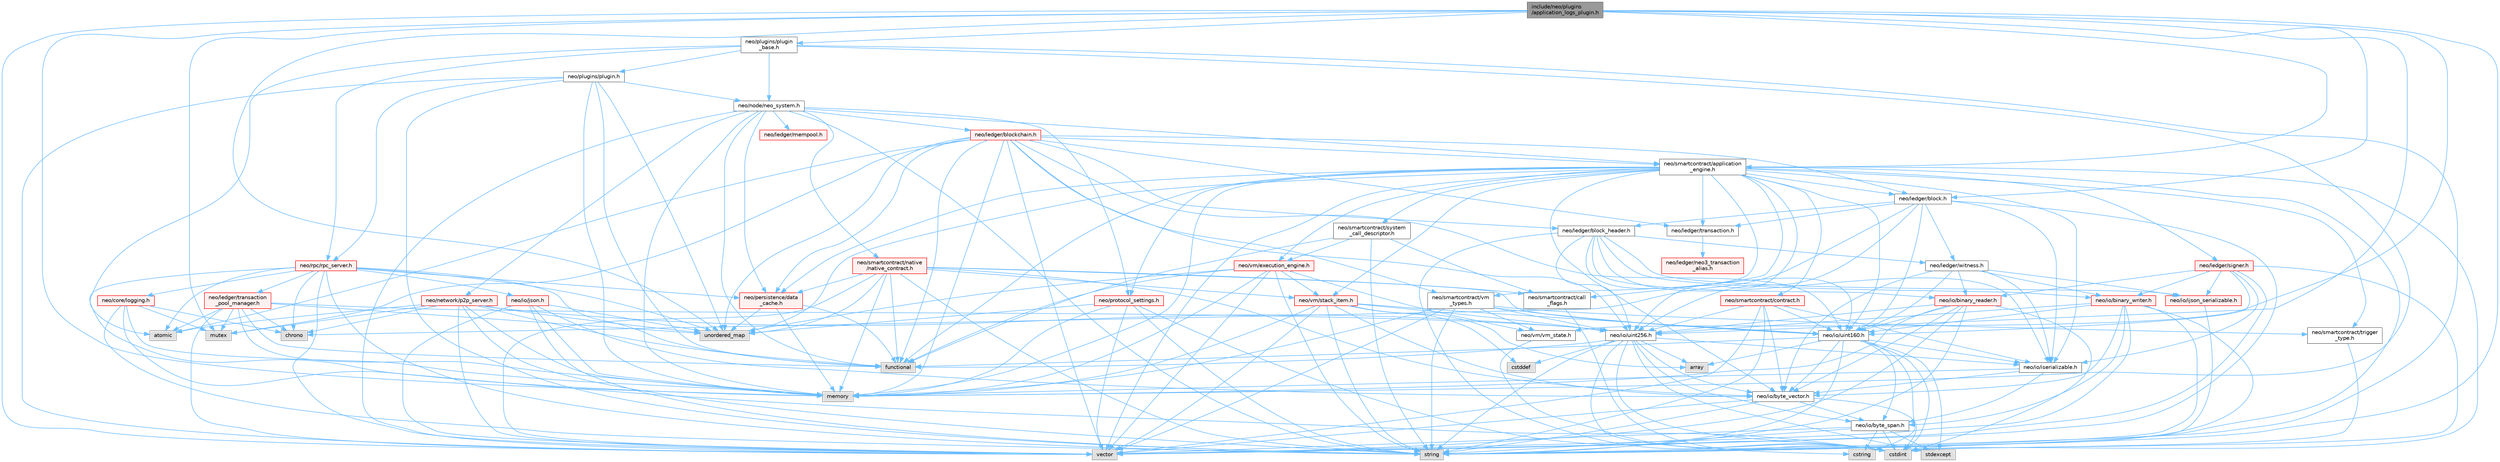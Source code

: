 digraph "include/neo/plugins/application_logs_plugin.h"
{
 // LATEX_PDF_SIZE
  bgcolor="transparent";
  edge [fontname=Helvetica,fontsize=10,labelfontname=Helvetica,labelfontsize=10];
  node [fontname=Helvetica,fontsize=10,shape=box,height=0.2,width=0.4];
  Node1 [id="Node000001",label="include/neo/plugins\l/application_logs_plugin.h",height=0.2,width=0.4,color="gray40", fillcolor="grey60", style="filled", fontcolor="black",tooltip=" "];
  Node1 -> Node2 [id="edge1_Node000001_Node000002",color="steelblue1",style="solid",tooltip=" "];
  Node2 [id="Node000002",label="neo/io/uint256.h",height=0.2,width=0.4,color="grey40", fillcolor="white", style="filled",URL="$uint256_8h.html",tooltip=" "];
  Node2 -> Node3 [id="edge2_Node000002_Node000003",color="steelblue1",style="solid",tooltip=" "];
  Node3 [id="Node000003",label="neo/io/byte_span.h",height=0.2,width=0.4,color="grey40", fillcolor="white", style="filled",URL="$io_2byte__span_8h.html",tooltip=" "];
  Node3 -> Node4 [id="edge3_Node000003_Node000004",color="steelblue1",style="solid",tooltip=" "];
  Node4 [id="Node000004",label="cstdint",height=0.2,width=0.4,color="grey60", fillcolor="#E0E0E0", style="filled",tooltip=" "];
  Node3 -> Node5 [id="edge4_Node000003_Node000005",color="steelblue1",style="solid",tooltip=" "];
  Node5 [id="Node000005",label="cstring",height=0.2,width=0.4,color="grey60", fillcolor="#E0E0E0", style="filled",tooltip=" "];
  Node3 -> Node6 [id="edge5_Node000003_Node000006",color="steelblue1",style="solid",tooltip=" "];
  Node6 [id="Node000006",label="stdexcept",height=0.2,width=0.4,color="grey60", fillcolor="#E0E0E0", style="filled",tooltip=" "];
  Node3 -> Node7 [id="edge6_Node000003_Node000007",color="steelblue1",style="solid",tooltip=" "];
  Node7 [id="Node000007",label="string",height=0.2,width=0.4,color="grey60", fillcolor="#E0E0E0", style="filled",tooltip=" "];
  Node3 -> Node8 [id="edge7_Node000003_Node000008",color="steelblue1",style="solid",tooltip=" "];
  Node8 [id="Node000008",label="vector",height=0.2,width=0.4,color="grey60", fillcolor="#E0E0E0", style="filled",tooltip=" "];
  Node2 -> Node9 [id="edge8_Node000002_Node000009",color="steelblue1",style="solid",tooltip=" "];
  Node9 [id="Node000009",label="neo/io/byte_vector.h",height=0.2,width=0.4,color="grey40", fillcolor="white", style="filled",URL="$io_2byte__vector_8h.html",tooltip=" "];
  Node9 -> Node3 [id="edge9_Node000009_Node000003",color="steelblue1",style="solid",tooltip=" "];
  Node9 -> Node4 [id="edge10_Node000009_Node000004",color="steelblue1",style="solid",tooltip=" "];
  Node9 -> Node7 [id="edge11_Node000009_Node000007",color="steelblue1",style="solid",tooltip=" "];
  Node9 -> Node8 [id="edge12_Node000009_Node000008",color="steelblue1",style="solid",tooltip=" "];
  Node2 -> Node10 [id="edge13_Node000002_Node000010",color="steelblue1",style="solid",tooltip=" "];
  Node10 [id="Node000010",label="neo/io/iserializable.h",height=0.2,width=0.4,color="grey40", fillcolor="white", style="filled",URL="$iserializable_8h.html",tooltip=" "];
  Node10 -> Node3 [id="edge14_Node000010_Node000003",color="steelblue1",style="solid",tooltip=" "];
  Node10 -> Node9 [id="edge15_Node000010_Node000009",color="steelblue1",style="solid",tooltip=" "];
  Node10 -> Node11 [id="edge16_Node000010_Node000011",color="steelblue1",style="solid",tooltip=" "];
  Node11 [id="Node000011",label="memory",height=0.2,width=0.4,color="grey60", fillcolor="#E0E0E0", style="filled",tooltip=" "];
  Node2 -> Node12 [id="edge17_Node000002_Node000012",color="steelblue1",style="solid",tooltip=" "];
  Node12 [id="Node000012",label="array",height=0.2,width=0.4,color="grey60", fillcolor="#E0E0E0", style="filled",tooltip=" "];
  Node2 -> Node13 [id="edge18_Node000002_Node000013",color="steelblue1",style="solid",tooltip=" "];
  Node13 [id="Node000013",label="cstddef",height=0.2,width=0.4,color="grey60", fillcolor="#E0E0E0", style="filled",tooltip=" "];
  Node2 -> Node4 [id="edge19_Node000002_Node000004",color="steelblue1",style="solid",tooltip=" "];
  Node2 -> Node5 [id="edge20_Node000002_Node000005",color="steelblue1",style="solid",tooltip=" "];
  Node2 -> Node14 [id="edge21_Node000002_Node000014",color="steelblue1",style="solid",tooltip=" "];
  Node14 [id="Node000014",label="functional",height=0.2,width=0.4,color="grey60", fillcolor="#E0E0E0", style="filled",tooltip=" "];
  Node2 -> Node6 [id="edge22_Node000002_Node000006",color="steelblue1",style="solid",tooltip=" "];
  Node2 -> Node7 [id="edge23_Node000002_Node000007",color="steelblue1",style="solid",tooltip=" "];
  Node1 -> Node15 [id="edge24_Node000001_Node000015",color="steelblue1",style="solid",tooltip=" "];
  Node15 [id="Node000015",label="neo/ledger/block.h",height=0.2,width=0.4,color="grey40", fillcolor="white", style="filled",URL="$ledger_2block_8h.html",tooltip=" "];
  Node15 -> Node10 [id="edge25_Node000015_Node000010",color="steelblue1",style="solid",tooltip=" "];
  Node15 -> Node16 [id="edge26_Node000015_Node000016",color="steelblue1",style="solid",tooltip=" "];
  Node16 [id="Node000016",label="neo/io/uint160.h",height=0.2,width=0.4,color="grey40", fillcolor="white", style="filled",URL="$uint160_8h.html",tooltip=" "];
  Node16 -> Node3 [id="edge27_Node000016_Node000003",color="steelblue1",style="solid",tooltip=" "];
  Node16 -> Node9 [id="edge28_Node000016_Node000009",color="steelblue1",style="solid",tooltip=" "];
  Node16 -> Node10 [id="edge29_Node000016_Node000010",color="steelblue1",style="solid",tooltip=" "];
  Node16 -> Node12 [id="edge30_Node000016_Node000012",color="steelblue1",style="solid",tooltip=" "];
  Node16 -> Node4 [id="edge31_Node000016_Node000004",color="steelblue1",style="solid",tooltip=" "];
  Node16 -> Node5 [id="edge32_Node000016_Node000005",color="steelblue1",style="solid",tooltip=" "];
  Node16 -> Node14 [id="edge33_Node000016_Node000014",color="steelblue1",style="solid",tooltip=" "];
  Node16 -> Node6 [id="edge34_Node000016_Node000006",color="steelblue1",style="solid",tooltip=" "];
  Node16 -> Node7 [id="edge35_Node000016_Node000007",color="steelblue1",style="solid",tooltip=" "];
  Node15 -> Node2 [id="edge36_Node000015_Node000002",color="steelblue1",style="solid",tooltip=" "];
  Node15 -> Node17 [id="edge37_Node000015_Node000017",color="steelblue1",style="solid",tooltip=" "];
  Node17 [id="Node000017",label="neo/ledger/block_header.h",height=0.2,width=0.4,color="grey40", fillcolor="white", style="filled",URL="$block__header_8h.html",tooltip=" "];
  Node17 -> Node18 [id="edge38_Node000017_Node000018",color="steelblue1",style="solid",tooltip=" "];
  Node18 [id="Node000018",label="neo/io/binary_reader.h",height=0.2,width=0.4,color="red", fillcolor="#FFF0F0", style="filled",URL="$binary__reader_8h.html",tooltip=" "];
  Node18 -> Node9 [id="edge39_Node000018_Node000009",color="steelblue1",style="solid",tooltip=" "];
  Node18 -> Node16 [id="edge40_Node000018_Node000016",color="steelblue1",style="solid",tooltip=" "];
  Node18 -> Node2 [id="edge41_Node000018_Node000002",color="steelblue1",style="solid",tooltip=" "];
  Node18 -> Node4 [id="edge42_Node000018_Node000004",color="steelblue1",style="solid",tooltip=" "];
  Node18 -> Node11 [id="edge43_Node000018_Node000011",color="steelblue1",style="solid",tooltip=" "];
  Node18 -> Node7 [id="edge44_Node000018_Node000007",color="steelblue1",style="solid",tooltip=" "];
  Node18 -> Node8 [id="edge45_Node000018_Node000008",color="steelblue1",style="solid",tooltip=" "];
  Node17 -> Node23 [id="edge46_Node000017_Node000023",color="steelblue1",style="solid",tooltip=" "];
  Node23 [id="Node000023",label="neo/io/binary_writer.h",height=0.2,width=0.4,color="red", fillcolor="#FFF0F0", style="filled",URL="$binary__writer_8h.html",tooltip=" "];
  Node23 -> Node3 [id="edge47_Node000023_Node000003",color="steelblue1",style="solid",tooltip=" "];
  Node23 -> Node9 [id="edge48_Node000023_Node000009",color="steelblue1",style="solid",tooltip=" "];
  Node23 -> Node16 [id="edge49_Node000023_Node000016",color="steelblue1",style="solid",tooltip=" "];
  Node23 -> Node2 [id="edge50_Node000023_Node000002",color="steelblue1",style="solid",tooltip=" "];
  Node23 -> Node4 [id="edge51_Node000023_Node000004",color="steelblue1",style="solid",tooltip=" "];
  Node23 -> Node7 [id="edge52_Node000023_Node000007",color="steelblue1",style="solid",tooltip=" "];
  Node23 -> Node8 [id="edge53_Node000023_Node000008",color="steelblue1",style="solid",tooltip=" "];
  Node17 -> Node25 [id="edge54_Node000017_Node000025",color="steelblue1",style="solid",tooltip=" "];
  Node25 [id="Node000025",label="neo/io/ijson_serializable.h",height=0.2,width=0.4,color="red", fillcolor="#FFF0F0", style="filled",URL="$ijson__serializable_8h.html",tooltip=" "];
  Node25 -> Node7 [id="edge55_Node000025_Node000007",color="steelblue1",style="solid",tooltip=" "];
  Node17 -> Node10 [id="edge56_Node000017_Node000010",color="steelblue1",style="solid",tooltip=" "];
  Node17 -> Node16 [id="edge57_Node000017_Node000016",color="steelblue1",style="solid",tooltip=" "];
  Node17 -> Node2 [id="edge58_Node000017_Node000002",color="steelblue1",style="solid",tooltip=" "];
  Node17 -> Node49 [id="edge59_Node000017_Node000049",color="steelblue1",style="solid",tooltip=" "];
  Node49 [id="Node000049",label="neo/ledger/witness.h",height=0.2,width=0.4,color="grey40", fillcolor="white", style="filled",URL="$ledger_2witness_8h.html",tooltip=" "];
  Node49 -> Node18 [id="edge60_Node000049_Node000018",color="steelblue1",style="solid",tooltip=" "];
  Node49 -> Node23 [id="edge61_Node000049_Node000023",color="steelblue1",style="solid",tooltip=" "];
  Node49 -> Node9 [id="edge62_Node000049_Node000009",color="steelblue1",style="solid",tooltip=" "];
  Node49 -> Node25 [id="edge63_Node000049_Node000025",color="steelblue1",style="solid",tooltip=" "];
  Node49 -> Node10 [id="edge64_Node000049_Node000010",color="steelblue1",style="solid",tooltip=" "];
  Node49 -> Node16 [id="edge65_Node000049_Node000016",color="steelblue1",style="solid",tooltip=" "];
  Node17 -> Node4 [id="edge66_Node000017_Node000004",color="steelblue1",style="solid",tooltip=" "];
  Node15 -> Node50 [id="edge67_Node000015_Node000050",color="steelblue1",style="solid",tooltip=" "];
  Node50 [id="Node000050",label="neo/ledger/transaction.h",height=0.2,width=0.4,color="grey40", fillcolor="white", style="filled",URL="$ledger_2transaction_8h.html",tooltip=" "];
  Node50 -> Node51 [id="edge68_Node000050_Node000051",color="steelblue1",style="solid",tooltip=" "];
  Node51 [id="Node000051",label="neo/ledger/neo3_transaction\l_alias.h",height=0.2,width=0.4,color="red", fillcolor="#FFF0F0", style="filled",URL="$neo3__transaction__alias_8h.html",tooltip=" "];
  Node15 -> Node49 [id="edge69_Node000015_Node000049",color="steelblue1",style="solid",tooltip=" "];
  Node15 -> Node65 [id="edge70_Node000015_Node000065",color="steelblue1",style="solid",tooltip=" "];
  Node65 [id="Node000065",label="chrono",height=0.2,width=0.4,color="grey60", fillcolor="#E0E0E0", style="filled",tooltip=" "];
  Node15 -> Node8 [id="edge71_Node000015_Node000008",color="steelblue1",style="solid",tooltip=" "];
  Node1 -> Node66 [id="edge72_Node000001_Node000066",color="steelblue1",style="solid",tooltip=" "];
  Node66 [id="Node000066",label="neo/plugins/plugin\l_base.h",height=0.2,width=0.4,color="grey40", fillcolor="white", style="filled",URL="$plugin__base_8h.html",tooltip=" "];
  Node66 -> Node67 [id="edge73_Node000066_Node000067",color="steelblue1",style="solid",tooltip=" "];
  Node67 [id="Node000067",label="neo/node/neo_system.h",height=0.2,width=0.4,color="grey40", fillcolor="white", style="filled",URL="$node_2neo__system_8h.html",tooltip=" "];
  Node67 -> Node68 [id="edge74_Node000067_Node000068",color="steelblue1",style="solid",tooltip=" "];
  Node68 [id="Node000068",label="neo/ledger/blockchain.h",height=0.2,width=0.4,color="red", fillcolor="#FFF0F0", style="filled",URL="$blockchain_8h.html",tooltip=" "];
  Node68 -> Node15 [id="edge75_Node000068_Node000015",color="steelblue1",style="solid",tooltip=" "];
  Node68 -> Node17 [id="edge76_Node000068_Node000017",color="steelblue1",style="solid",tooltip=" "];
  Node68 -> Node50 [id="edge77_Node000068_Node000050",color="steelblue1",style="solid",tooltip=" "];
  Node68 -> Node16 [id="edge78_Node000068_Node000016",color="steelblue1",style="solid",tooltip=" "];
  Node68 -> Node2 [id="edge79_Node000068_Node000002",color="steelblue1",style="solid",tooltip=" "];
  Node68 -> Node73 [id="edge80_Node000068_Node000073",color="steelblue1",style="solid",tooltip=" "];
  Node73 [id="Node000073",label="neo/persistence/data\l_cache.h",height=0.2,width=0.4,color="red", fillcolor="#FFF0F0", style="filled",URL="$data__cache_8h.html",tooltip=" "];
  Node73 -> Node14 [id="edge81_Node000073_Node000014",color="steelblue1",style="solid",tooltip=" "];
  Node73 -> Node11 [id="edge82_Node000073_Node000011",color="steelblue1",style="solid",tooltip=" "];
  Node73 -> Node36 [id="edge83_Node000073_Node000036",color="steelblue1",style="solid",tooltip=" "];
  Node36 [id="Node000036",label="unordered_map",height=0.2,width=0.4,color="grey60", fillcolor="#E0E0E0", style="filled",tooltip=" "];
  Node68 -> Node90 [id="edge84_Node000068_Node000090",color="steelblue1",style="solid",tooltip=" "];
  Node90 [id="Node000090",label="neo/smartcontract/application\l_engine.h",height=0.2,width=0.4,color="grey40", fillcolor="white", style="filled",URL="$application__engine_8h.html",tooltip=" "];
  Node90 -> Node9 [id="edge85_Node000090_Node000009",color="steelblue1",style="solid",tooltip=" "];
  Node90 -> Node10 [id="edge86_Node000090_Node000010",color="steelblue1",style="solid",tooltip=" "];
  Node90 -> Node16 [id="edge87_Node000090_Node000016",color="steelblue1",style="solid",tooltip=" "];
  Node90 -> Node2 [id="edge88_Node000090_Node000002",color="steelblue1",style="solid",tooltip=" "];
  Node90 -> Node15 [id="edge89_Node000090_Node000015",color="steelblue1",style="solid",tooltip=" "];
  Node90 -> Node54 [id="edge90_Node000090_Node000054",color="steelblue1",style="solid",tooltip=" "];
  Node54 [id="Node000054",label="neo/ledger/signer.h",height=0.2,width=0.4,color="red", fillcolor="#FFF0F0", style="filled",URL="$signer_8h.html",tooltip=" "];
  Node54 -> Node18 [id="edge91_Node000054_Node000018",color="steelblue1",style="solid",tooltip=" "];
  Node54 -> Node23 [id="edge92_Node000054_Node000023",color="steelblue1",style="solid",tooltip=" "];
  Node54 -> Node25 [id="edge93_Node000054_Node000025",color="steelblue1",style="solid",tooltip=" "];
  Node54 -> Node10 [id="edge94_Node000054_Node000010",color="steelblue1",style="solid",tooltip=" "];
  Node54 -> Node16 [id="edge95_Node000054_Node000016",color="steelblue1",style="solid",tooltip=" "];
  Node54 -> Node4 [id="edge96_Node000054_Node000004",color="steelblue1",style="solid",tooltip=" "];
  Node54 -> Node8 [id="edge97_Node000054_Node000008",color="steelblue1",style="solid",tooltip=" "];
  Node90 -> Node50 [id="edge98_Node000090_Node000050",color="steelblue1",style="solid",tooltip=" "];
  Node90 -> Node73 [id="edge99_Node000090_Node000073",color="steelblue1",style="solid",tooltip=" "];
  Node90 -> Node91 [id="edge100_Node000090_Node000091",color="steelblue1",style="solid",tooltip=" "];
  Node91 [id="Node000091",label="neo/protocol_settings.h",height=0.2,width=0.4,color="red", fillcolor="#FFF0F0", style="filled",URL="$protocol__settings_8h.html",tooltip=" "];
  Node91 -> Node4 [id="edge101_Node000091_Node000004",color="steelblue1",style="solid",tooltip=" "];
  Node91 -> Node11 [id="edge102_Node000091_Node000011",color="steelblue1",style="solid",tooltip=" "];
  Node91 -> Node7 [id="edge103_Node000091_Node000007",color="steelblue1",style="solid",tooltip=" "];
  Node91 -> Node36 [id="edge104_Node000091_Node000036",color="steelblue1",style="solid",tooltip=" "];
  Node91 -> Node8 [id="edge105_Node000091_Node000008",color="steelblue1",style="solid",tooltip=" "];
  Node90 -> Node93 [id="edge106_Node000090_Node000093",color="steelblue1",style="solid",tooltip=" "];
  Node93 [id="Node000093",label="neo/smartcontract/call\l_flags.h",height=0.2,width=0.4,color="grey40", fillcolor="white", style="filled",URL="$call__flags_8h.html",tooltip=" "];
  Node93 -> Node4 [id="edge107_Node000093_Node000004",color="steelblue1",style="solid",tooltip=" "];
  Node90 -> Node94 [id="edge108_Node000090_Node000094",color="steelblue1",style="solid",tooltip=" "];
  Node94 [id="Node000094",label="neo/smartcontract/contract.h",height=0.2,width=0.4,color="red", fillcolor="#FFF0F0", style="filled",URL="$contract_8h.html",tooltip=" "];
  Node94 -> Node9 [id="edge109_Node000094_Node000009",color="steelblue1",style="solid",tooltip=" "];
  Node94 -> Node10 [id="edge110_Node000094_Node000010",color="steelblue1",style="solid",tooltip=" "];
  Node94 -> Node16 [id="edge111_Node000094_Node000016",color="steelblue1",style="solid",tooltip=" "];
  Node94 -> Node2 [id="edge112_Node000094_Node000002",color="steelblue1",style="solid",tooltip=" "];
  Node94 -> Node7 [id="edge113_Node000094_Node000007",color="steelblue1",style="solid",tooltip=" "];
  Node94 -> Node8 [id="edge114_Node000094_Node000008",color="steelblue1",style="solid",tooltip=" "];
  Node90 -> Node95 [id="edge115_Node000090_Node000095",color="steelblue1",style="solid",tooltip=" "];
  Node95 [id="Node000095",label="neo/smartcontract/system\l_call_descriptor.h",height=0.2,width=0.4,color="grey40", fillcolor="white", style="filled",URL="$system__call__descriptor_8h.html",tooltip=" "];
  Node95 -> Node93 [id="edge116_Node000095_Node000093",color="steelblue1",style="solid",tooltip=" "];
  Node95 -> Node96 [id="edge117_Node000095_Node000096",color="steelblue1",style="solid",tooltip=" "];
  Node96 [id="Node000096",label="neo/vm/execution_engine.h",height=0.2,width=0.4,color="red", fillcolor="#FFF0F0", style="filled",URL="$execution__engine_8h.html",tooltip=" "];
  Node96 -> Node76 [id="edge118_Node000096_Node000076",color="steelblue1",style="solid",tooltip=" "];
  Node76 [id="Node000076",label="neo/vm/stack_item.h",height=0.2,width=0.4,color="red", fillcolor="#FFF0F0", style="filled",URL="$stack__item_8h.html",tooltip=" "];
  Node76 -> Node9 [id="edge119_Node000076_Node000009",color="steelblue1",style="solid",tooltip=" "];
  Node76 -> Node16 [id="edge120_Node000076_Node000016",color="steelblue1",style="solid",tooltip=" "];
  Node76 -> Node2 [id="edge121_Node000076_Node000002",color="steelblue1",style="solid",tooltip=" "];
  Node76 -> Node12 [id="edge122_Node000076_Node000012",color="steelblue1",style="solid",tooltip=" "];
  Node76 -> Node13 [id="edge123_Node000076_Node000013",color="steelblue1",style="solid",tooltip=" "];
  Node76 -> Node11 [id="edge124_Node000076_Node000011",color="steelblue1",style="solid",tooltip=" "];
  Node76 -> Node7 [id="edge125_Node000076_Node000007",color="steelblue1",style="solid",tooltip=" "];
  Node76 -> Node8 [id="edge126_Node000076_Node000008",color="steelblue1",style="solid",tooltip=" "];
  Node96 -> Node109 [id="edge127_Node000096_Node000109",color="steelblue1",style="solid",tooltip=" "];
  Node109 [id="Node000109",label="neo/vm/vm_state.h",height=0.2,width=0.4,color="grey40", fillcolor="white", style="filled",URL="$vm__state_8h.html",tooltip=" "];
  Node109 -> Node4 [id="edge128_Node000109_Node000004",color="steelblue1",style="solid",tooltip=" "];
  Node96 -> Node14 [id="edge129_Node000096_Node000014",color="steelblue1",style="solid",tooltip=" "];
  Node96 -> Node11 [id="edge130_Node000096_Node000011",color="steelblue1",style="solid",tooltip=" "];
  Node96 -> Node7 [id="edge131_Node000096_Node000007",color="steelblue1",style="solid",tooltip=" "];
  Node96 -> Node36 [id="edge132_Node000096_Node000036",color="steelblue1",style="solid",tooltip=" "];
  Node96 -> Node8 [id="edge133_Node000096_Node000008",color="steelblue1",style="solid",tooltip=" "];
  Node95 -> Node14 [id="edge134_Node000095_Node000014",color="steelblue1",style="solid",tooltip=" "];
  Node95 -> Node7 [id="edge135_Node000095_Node000007",color="steelblue1",style="solid",tooltip=" "];
  Node90 -> Node110 [id="edge136_Node000090_Node000110",color="steelblue1",style="solid",tooltip=" "];
  Node110 [id="Node000110",label="neo/smartcontract/trigger\l_type.h",height=0.2,width=0.4,color="grey40", fillcolor="white", style="filled",URL="$trigger__type_8h.html",tooltip=" "];
  Node110 -> Node4 [id="edge137_Node000110_Node000004",color="steelblue1",style="solid",tooltip=" "];
  Node90 -> Node111 [id="edge138_Node000090_Node000111",color="steelblue1",style="solid",tooltip=" "];
  Node111 [id="Node000111",label="neo/smartcontract/vm\l_types.h",height=0.2,width=0.4,color="grey40", fillcolor="white", style="filled",URL="$vm__types_8h.html",tooltip=" "];
  Node111 -> Node16 [id="edge139_Node000111_Node000016",color="steelblue1",style="solid",tooltip=" "];
  Node111 -> Node2 [id="edge140_Node000111_Node000002",color="steelblue1",style="solid",tooltip=" "];
  Node111 -> Node110 [id="edge141_Node000111_Node000110",color="steelblue1",style="solid",tooltip=" "];
  Node111 -> Node109 [id="edge142_Node000111_Node000109",color="steelblue1",style="solid",tooltip=" "];
  Node111 -> Node11 [id="edge143_Node000111_Node000011",color="steelblue1",style="solid",tooltip=" "];
  Node111 -> Node7 [id="edge144_Node000111_Node000007",color="steelblue1",style="solid",tooltip=" "];
  Node111 -> Node8 [id="edge145_Node000111_Node000008",color="steelblue1",style="solid",tooltip=" "];
  Node90 -> Node96 [id="edge146_Node000090_Node000096",color="steelblue1",style="solid",tooltip=" "];
  Node90 -> Node76 [id="edge147_Node000090_Node000076",color="steelblue1",style="solid",tooltip=" "];
  Node90 -> Node4 [id="edge148_Node000090_Node000004",color="steelblue1",style="solid",tooltip=" "];
  Node90 -> Node14 [id="edge149_Node000090_Node000014",color="steelblue1",style="solid",tooltip=" "];
  Node90 -> Node11 [id="edge150_Node000090_Node000011",color="steelblue1",style="solid",tooltip=" "];
  Node90 -> Node7 [id="edge151_Node000090_Node000007",color="steelblue1",style="solid",tooltip=" "];
  Node90 -> Node36 [id="edge152_Node000090_Node000036",color="steelblue1",style="solid",tooltip=" "];
  Node90 -> Node8 [id="edge153_Node000090_Node000008",color="steelblue1",style="solid",tooltip=" "];
  Node68 -> Node111 [id="edge154_Node000068_Node000111",color="steelblue1",style="solid",tooltip=" "];
  Node68 -> Node112 [id="edge155_Node000068_Node000112",color="steelblue1",style="solid",tooltip=" "];
  Node112 [id="Node000112",label="atomic",height=0.2,width=0.4,color="grey60", fillcolor="#E0E0E0", style="filled",tooltip=" "];
  Node68 -> Node14 [id="edge156_Node000068_Node000014",color="steelblue1",style="solid",tooltip=" "];
  Node68 -> Node11 [id="edge157_Node000068_Node000011",color="steelblue1",style="solid",tooltip=" "];
  Node68 -> Node70 [id="edge158_Node000068_Node000070",color="steelblue1",style="solid",tooltip=" "];
  Node70 [id="Node000070",label="mutex",height=0.2,width=0.4,color="grey60", fillcolor="#E0E0E0", style="filled",tooltip=" "];
  Node68 -> Node36 [id="edge159_Node000068_Node000036",color="steelblue1",style="solid",tooltip=" "];
  Node68 -> Node8 [id="edge160_Node000068_Node000008",color="steelblue1",style="solid",tooltip=" "];
  Node67 -> Node116 [id="edge161_Node000067_Node000116",color="steelblue1",style="solid",tooltip=" "];
  Node116 [id="Node000116",label="neo/ledger/mempool.h",height=0.2,width=0.4,color="red", fillcolor="#FFF0F0", style="filled",URL="$mempool_8h.html",tooltip=" "];
  Node67 -> Node120 [id="edge162_Node000067_Node000120",color="steelblue1",style="solid",tooltip=" "];
  Node120 [id="Node000120",label="neo/network/p2p_server.h",height=0.2,width=0.4,color="red", fillcolor="#FFF0F0", style="filled",URL="$p2p__server_8h.html",tooltip=" "];
  Node120 -> Node2 [id="edge163_Node000120_Node000002",color="steelblue1",style="solid",tooltip=" "];
  Node120 -> Node112 [id="edge164_Node000120_Node000112",color="steelblue1",style="solid",tooltip=" "];
  Node120 -> Node65 [id="edge165_Node000120_Node000065",color="steelblue1",style="solid",tooltip=" "];
  Node120 -> Node14 [id="edge166_Node000120_Node000014",color="steelblue1",style="solid",tooltip=" "];
  Node120 -> Node11 [id="edge167_Node000120_Node000011",color="steelblue1",style="solid",tooltip=" "];
  Node120 -> Node70 [id="edge168_Node000120_Node000070",color="steelblue1",style="solid",tooltip=" "];
  Node120 -> Node7 [id="edge169_Node000120_Node000007",color="steelblue1",style="solid",tooltip=" "];
  Node120 -> Node36 [id="edge170_Node000120_Node000036",color="steelblue1",style="solid",tooltip=" "];
  Node120 -> Node8 [id="edge171_Node000120_Node000008",color="steelblue1",style="solid",tooltip=" "];
  Node67 -> Node73 [id="edge172_Node000067_Node000073",color="steelblue1",style="solid",tooltip=" "];
  Node67 -> Node91 [id="edge173_Node000067_Node000091",color="steelblue1",style="solid",tooltip=" "];
  Node67 -> Node90 [id="edge174_Node000067_Node000090",color="steelblue1",style="solid",tooltip=" "];
  Node67 -> Node139 [id="edge175_Node000067_Node000139",color="steelblue1",style="solid",tooltip=" "];
  Node139 [id="Node000139",label="neo/smartcontract/native\l/native_contract.h",height=0.2,width=0.4,color="red", fillcolor="#FFF0F0", style="filled",URL="$native_2native__contract_8h.html",tooltip=" "];
  Node139 -> Node9 [id="edge176_Node000139_Node000009",color="steelblue1",style="solid",tooltip=" "];
  Node139 -> Node16 [id="edge177_Node000139_Node000016",color="steelblue1",style="solid",tooltip=" "];
  Node139 -> Node73 [id="edge178_Node000139_Node000073",color="steelblue1",style="solid",tooltip=" "];
  Node139 -> Node93 [id="edge179_Node000139_Node000093",color="steelblue1",style="solid",tooltip=" "];
  Node139 -> Node76 [id="edge180_Node000139_Node000076",color="steelblue1",style="solid",tooltip=" "];
  Node139 -> Node14 [id="edge181_Node000139_Node000014",color="steelblue1",style="solid",tooltip=" "];
  Node139 -> Node11 [id="edge182_Node000139_Node000011",color="steelblue1",style="solid",tooltip=" "];
  Node139 -> Node7 [id="edge183_Node000139_Node000007",color="steelblue1",style="solid",tooltip=" "];
  Node139 -> Node36 [id="edge184_Node000139_Node000036",color="steelblue1",style="solid",tooltip=" "];
  Node139 -> Node8 [id="edge185_Node000139_Node000008",color="steelblue1",style="solid",tooltip=" "];
  Node67 -> Node14 [id="edge186_Node000067_Node000014",color="steelblue1",style="solid",tooltip=" "];
  Node67 -> Node11 [id="edge187_Node000067_Node000011",color="steelblue1",style="solid",tooltip=" "];
  Node67 -> Node7 [id="edge188_Node000067_Node000007",color="steelblue1",style="solid",tooltip=" "];
  Node67 -> Node8 [id="edge189_Node000067_Node000008",color="steelblue1",style="solid",tooltip=" "];
  Node66 -> Node140 [id="edge190_Node000066_Node000140",color="steelblue1",style="solid",tooltip=" "];
  Node140 [id="Node000140",label="neo/plugins/plugin.h",height=0.2,width=0.4,color="grey40", fillcolor="white", style="filled",URL="$plugins_2plugin_8h.html",tooltip=" "];
  Node140 -> Node67 [id="edge191_Node000140_Node000067",color="steelblue1",style="solid",tooltip=" "];
  Node140 -> Node141 [id="edge192_Node000140_Node000141",color="steelblue1",style="solid",tooltip=" "];
  Node141 [id="Node000141",label="neo/rpc/rpc_server.h",height=0.2,width=0.4,color="red", fillcolor="#FFF0F0", style="filled",URL="$rpc__server_8h.html",tooltip=" "];
  Node141 -> Node142 [id="edge193_Node000141_Node000142",color="steelblue1",style="solid",tooltip=" "];
  Node142 [id="Node000142",label="neo/core/logging.h",height=0.2,width=0.4,color="red", fillcolor="#FFF0F0", style="filled",URL="$core_2logging_8h.html",tooltip=" "];
  Node142 -> Node65 [id="edge194_Node000142_Node000065",color="steelblue1",style="solid",tooltip=" "];
  Node142 -> Node4 [id="edge195_Node000142_Node000004",color="steelblue1",style="solid",tooltip=" "];
  Node142 -> Node11 [id="edge196_Node000142_Node000011",color="steelblue1",style="solid",tooltip=" "];
  Node142 -> Node7 [id="edge197_Node000142_Node000007",color="steelblue1",style="solid",tooltip=" "];
  Node142 -> Node70 [id="edge198_Node000142_Node000070",color="steelblue1",style="solid",tooltip=" "];
  Node141 -> Node144 [id="edge199_Node000141_Node000144",color="steelblue1",style="solid",tooltip=" "];
  Node144 [id="Node000144",label="neo/io/json.h",height=0.2,width=0.4,color="red", fillcolor="#FFF0F0", style="filled",URL="$io_2json_8h.html",tooltip=" "];
  Node144 -> Node9 [id="edge200_Node000144_Node000009",color="steelblue1",style="solid",tooltip=" "];
  Node144 -> Node11 [id="edge201_Node000144_Node000011",color="steelblue1",style="solid",tooltip=" "];
  Node144 -> Node7 [id="edge202_Node000144_Node000007",color="steelblue1",style="solid",tooltip=" "];
  Node144 -> Node36 [id="edge203_Node000144_Node000036",color="steelblue1",style="solid",tooltip=" "];
  Node144 -> Node8 [id="edge204_Node000144_Node000008",color="steelblue1",style="solid",tooltip=" "];
  Node141 -> Node145 [id="edge205_Node000141_Node000145",color="steelblue1",style="solid",tooltip=" "];
  Node145 [id="Node000145",label="neo/ledger/transaction\l_pool_manager.h",height=0.2,width=0.4,color="red", fillcolor="#FFF0F0", style="filled",URL="$transaction__pool__manager_8h.html",tooltip=" "];
  Node145 -> Node2 [id="edge206_Node000145_Node000002",color="steelblue1",style="solid",tooltip=" "];
  Node145 -> Node112 [id="edge207_Node000145_Node000112",color="steelblue1",style="solid",tooltip=" "];
  Node145 -> Node65 [id="edge208_Node000145_Node000065",color="steelblue1",style="solid",tooltip=" "];
  Node145 -> Node14 [id="edge209_Node000145_Node000014",color="steelblue1",style="solid",tooltip=" "];
  Node145 -> Node11 [id="edge210_Node000145_Node000011",color="steelblue1",style="solid",tooltip=" "];
  Node145 -> Node70 [id="edge211_Node000145_Node000070",color="steelblue1",style="solid",tooltip=" "];
  Node145 -> Node36 [id="edge212_Node000145_Node000036",color="steelblue1",style="solid",tooltip=" "];
  Node145 -> Node8 [id="edge213_Node000145_Node000008",color="steelblue1",style="solid",tooltip=" "];
  Node141 -> Node73 [id="edge214_Node000141_Node000073",color="steelblue1",style="solid",tooltip=" "];
  Node141 -> Node112 [id="edge215_Node000141_Node000112",color="steelblue1",style="solid",tooltip=" "];
  Node141 -> Node65 [id="edge216_Node000141_Node000065",color="steelblue1",style="solid",tooltip=" "];
  Node141 -> Node14 [id="edge217_Node000141_Node000014",color="steelblue1",style="solid",tooltip=" "];
  Node141 -> Node11 [id="edge218_Node000141_Node000011",color="steelblue1",style="solid",tooltip=" "];
  Node141 -> Node7 [id="edge219_Node000141_Node000007",color="steelblue1",style="solid",tooltip=" "];
  Node141 -> Node36 [id="edge220_Node000141_Node000036",color="steelblue1",style="solid",tooltip=" "];
  Node141 -> Node8 [id="edge221_Node000141_Node000008",color="steelblue1",style="solid",tooltip=" "];
  Node140 -> Node14 [id="edge222_Node000140_Node000014",color="steelblue1",style="solid",tooltip=" "];
  Node140 -> Node11 [id="edge223_Node000140_Node000011",color="steelblue1",style="solid",tooltip=" "];
  Node140 -> Node7 [id="edge224_Node000140_Node000007",color="steelblue1",style="solid",tooltip=" "];
  Node140 -> Node36 [id="edge225_Node000140_Node000036",color="steelblue1",style="solid",tooltip=" "];
  Node140 -> Node8 [id="edge226_Node000140_Node000008",color="steelblue1",style="solid",tooltip=" "];
  Node66 -> Node141 [id="edge227_Node000066_Node000141",color="steelblue1",style="solid",tooltip=" "];
  Node66 -> Node112 [id="edge228_Node000066_Node000112",color="steelblue1",style="solid",tooltip=" "];
  Node66 -> Node11 [id="edge229_Node000066_Node000011",color="steelblue1",style="solid",tooltip=" "];
  Node66 -> Node7 [id="edge230_Node000066_Node000007",color="steelblue1",style="solid",tooltip=" "];
  Node1 -> Node90 [id="edge231_Node000001_Node000090",color="steelblue1",style="solid",tooltip=" "];
  Node1 -> Node109 [id="edge232_Node000001_Node000109",color="steelblue1",style="solid",tooltip=" "];
  Node1 -> Node11 [id="edge233_Node000001_Node000011",color="steelblue1",style="solid",tooltip=" "];
  Node1 -> Node70 [id="edge234_Node000001_Node000070",color="steelblue1",style="solid",tooltip=" "];
  Node1 -> Node7 [id="edge235_Node000001_Node000007",color="steelblue1",style="solid",tooltip=" "];
  Node1 -> Node36 [id="edge236_Node000001_Node000036",color="steelblue1",style="solid",tooltip=" "];
  Node1 -> Node8 [id="edge237_Node000001_Node000008",color="steelblue1",style="solid",tooltip=" "];
}

